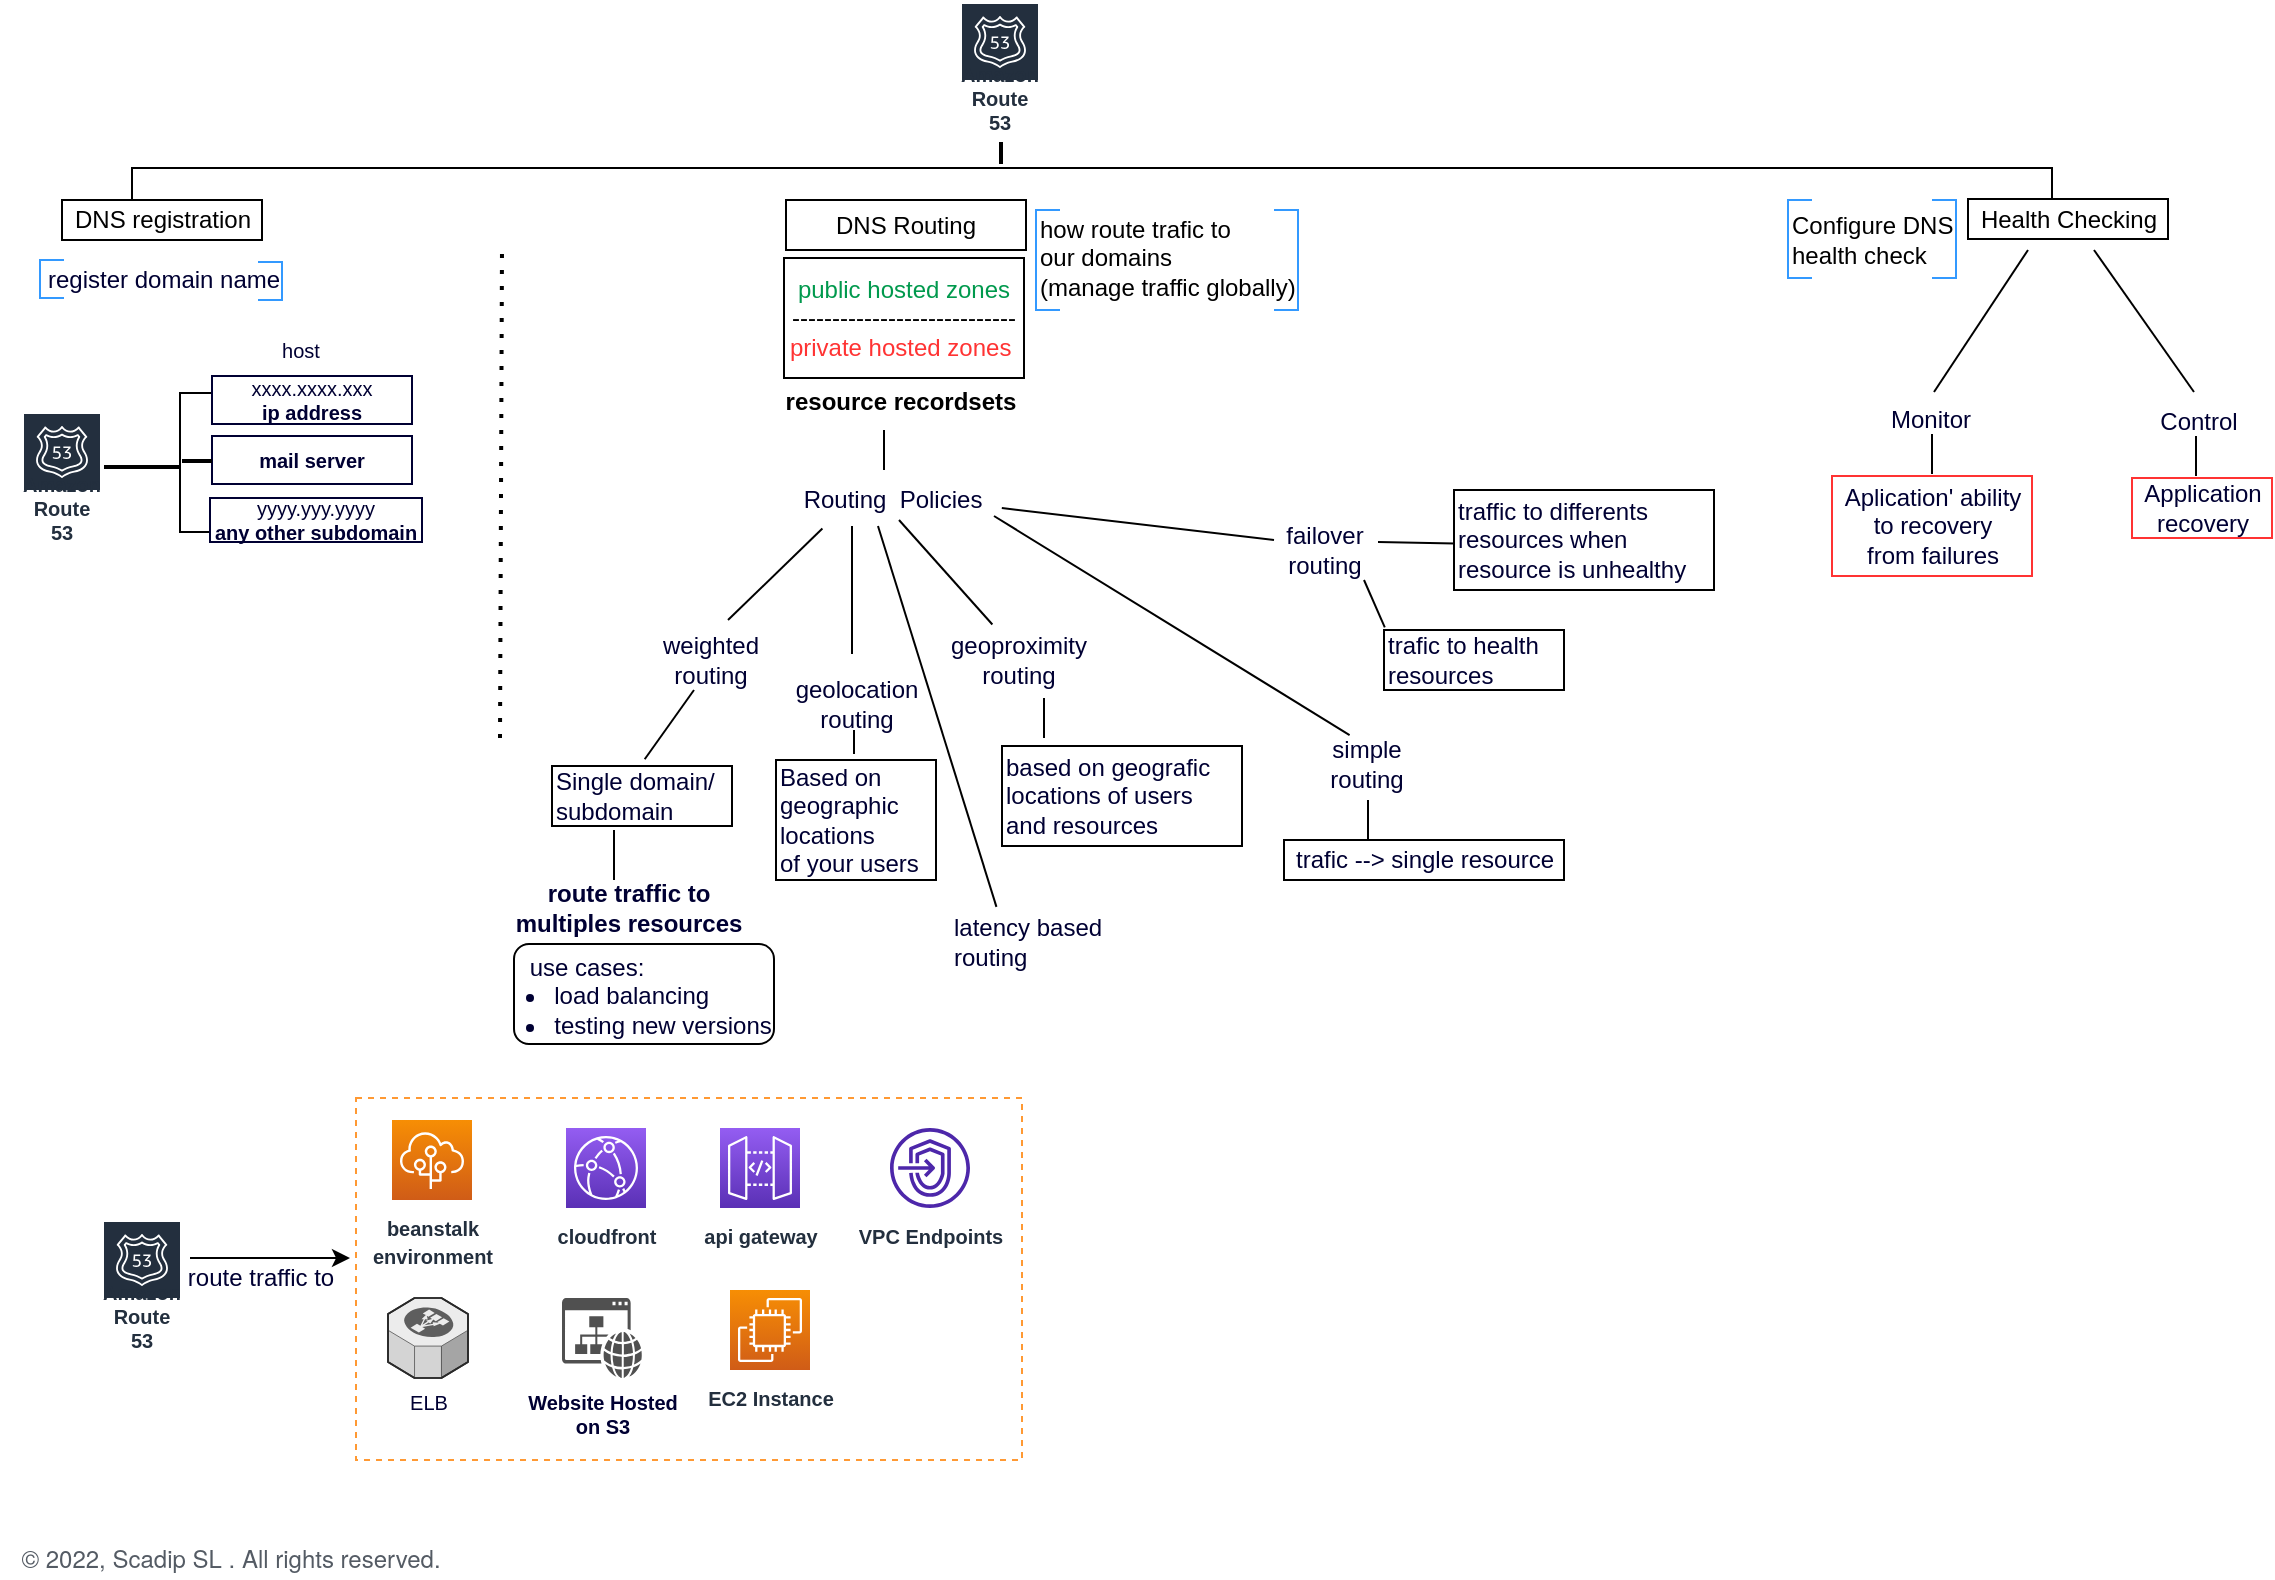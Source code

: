 <mxfile version="20.1.4" type="github">
  <diagram id="7hqPSPKScotGYTefbX5v" name="Page-1">
    <mxGraphModel dx="815" dy="550" grid="1" gridSize="10" guides="1" tooltips="1" connect="1" arrows="1" fold="1" page="1" pageScale="1" pageWidth="1169" pageHeight="827" math="0" shadow="0">
      <root>
        <mxCell id="0" />
        <mxCell id="1" parent="0" />
        <mxCell id="LuacaKuUAbjQaWSRHdwC-1" value="Amazon Route 53" style="sketch=0;outlineConnect=0;fontColor=#232F3E;gradientColor=none;strokeColor=#ffffff;fillColor=#232F3E;dashed=0;verticalLabelPosition=middle;verticalAlign=bottom;align=center;html=1;whiteSpace=wrap;fontSize=10;fontStyle=1;spacing=3;shape=mxgraph.aws4.productIcon;prIcon=mxgraph.aws4.route_53;" parent="1" vertex="1">
          <mxGeometry x="489" y="31" width="40" height="70" as="geometry" />
        </mxCell>
        <mxCell id="LuacaKuUAbjQaWSRHdwC-3" value="DNS registration" style="text;html=1;align=center;verticalAlign=middle;resizable=0;points=[];autosize=1;strokeColor=default;fillColor=none;" parent="1" vertex="1">
          <mxGeometry x="40" y="130" width="100" height="20" as="geometry" />
        </mxCell>
        <mxCell id="LuacaKuUAbjQaWSRHdwC-5" value="Health Checking" style="text;html=1;align=center;verticalAlign=middle;resizable=0;points=[];autosize=1;strokeColor=default;fillColor=none;" parent="1" vertex="1">
          <mxGeometry x="993" y="129.5" width="100" height="20" as="geometry" />
        </mxCell>
        <mxCell id="LuacaKuUAbjQaWSRHdwC-6" value="&lt;b&gt;resource recordsets&lt;/b&gt;" style="text;html=1;align=center;verticalAlign=middle;resizable=0;points=[];autosize=1;strokeColor=none;fillColor=none;" parent="1" vertex="1">
          <mxGeometry x="394" y="221" width="130" height="20" as="geometry" />
        </mxCell>
        <mxCell id="LuacaKuUAbjQaWSRHdwC-10" value="" style="strokeWidth=1;html=1;shape=mxgraph.flowchart.annotation_1;align=left;pointerEvents=1;fontColor=#000033;fillColor=none;strokeColor=#3399FF;" parent="1" vertex="1">
          <mxGeometry x="527" y="135" width="12" height="50" as="geometry" />
        </mxCell>
        <mxCell id="LuacaKuUAbjQaWSRHdwC-11" value="" style="strokeWidth=1;html=1;shape=mxgraph.flowchart.annotation_1;align=left;pointerEvents=1;fontColor=#000033;fillColor=none;direction=west;strokeColor=#3399FF;" parent="1" vertex="1">
          <mxGeometry x="646" y="135" width="12" height="50" as="geometry" />
        </mxCell>
        <mxCell id="LuacaKuUAbjQaWSRHdwC-12" value="how route trafic to &lt;br&gt;our domains&lt;br&gt;(manage traffic globally)" style="text;html=1;align=left;verticalAlign=middle;resizable=0;points=[];autosize=1;strokeColor=none;fillColor=none;fontSize=12;" parent="1" vertex="1">
          <mxGeometry x="527" y="133.5" width="140" height="50" as="geometry" />
        </mxCell>
        <mxCell id="LuacaKuUAbjQaWSRHdwC-22" value="&lt;font color=&quot;#00994d&quot;&gt;public hosted zones&lt;/font&gt;&lt;br&gt;----------------------------&lt;br&gt;&lt;font color=&quot;#ff3333&quot;&gt;private hosted zones&lt;/font&gt;&amp;nbsp;" style="rounded=0;whiteSpace=wrap;html=1;" parent="1" vertex="1">
          <mxGeometry x="401" y="159" width="120" height="60" as="geometry" />
        </mxCell>
        <mxCell id="LuacaKuUAbjQaWSRHdwC-23" value="register domain name" style="text;html=1;align=left;verticalAlign=middle;resizable=0;points=[];autosize=1;strokeColor=none;fillColor=none;fontSize=12;fontColor=#000033;" parent="1" vertex="1">
          <mxGeometry x="31" y="160" width="130" height="20" as="geometry" />
        </mxCell>
        <mxCell id="LuacaKuUAbjQaWSRHdwC-24" value="" style="strokeWidth=1;html=1;shape=mxgraph.flowchart.annotation_1;align=left;pointerEvents=1;fontColor=#000033;fillColor=none;strokeColor=#3399FF;" parent="1" vertex="1">
          <mxGeometry x="29" y="160" width="12" height="19" as="geometry" />
        </mxCell>
        <mxCell id="LuacaKuUAbjQaWSRHdwC-25" value="" style="strokeWidth=1;html=1;shape=mxgraph.flowchart.annotation_1;align=left;pointerEvents=1;fontColor=#000033;fillColor=none;direction=west;strokeColor=#3399FF;" parent="1" vertex="1">
          <mxGeometry x="138" y="161" width="12" height="19" as="geometry" />
        </mxCell>
        <mxCell id="LuacaKuUAbjQaWSRHdwC-26" value="&lt;span style=&quot;color: rgb(0, 0, 0);&quot;&gt;DNS Routing&lt;/span&gt;" style="rounded=0;whiteSpace=wrap;html=1;fontColor=#00994D;" parent="1" vertex="1">
          <mxGeometry x="402" y="130" width="120" height="25" as="geometry" />
        </mxCell>
        <mxCell id="LuacaKuUAbjQaWSRHdwC-32" value="Routing&amp;nbsp; Policies" style="text;html=1;align=center;verticalAlign=middle;resizable=0;points=[];autosize=1;strokeColor=none;fillColor=none;fontColor=#000033;" parent="1" vertex="1">
          <mxGeometry x="405" y="270" width="100" height="20" as="geometry" />
        </mxCell>
        <mxCell id="LuacaKuUAbjQaWSRHdwC-33" value="" style="endArrow=none;html=1;rounded=0;fontColor=#000033;" parent="1" edge="1">
          <mxGeometry width="50" height="50" relative="1" as="geometry">
            <mxPoint x="451" y="265" as="sourcePoint" />
            <mxPoint x="451" y="245" as="targetPoint" />
          </mxGeometry>
        </mxCell>
        <mxCell id="LuacaKuUAbjQaWSRHdwC-36" value="latency based &lt;br&gt;routing" style="text;html=1;align=left;verticalAlign=middle;resizable=0;points=[];autosize=1;strokeColor=none;fillColor=none;fontColor=#000033;" parent="1" vertex="1">
          <mxGeometry x="484" y="486" width="90" height="30" as="geometry" />
        </mxCell>
        <mxCell id="LuacaKuUAbjQaWSRHdwC-40" value="" style="endArrow=none;html=1;rounded=0;fontColor=#000033;entryX=0.282;entryY=1.214;entryDx=0;entryDy=0;entryPerimeter=0;" parent="1" edge="1">
          <mxGeometry width="50" height="50" relative="1" as="geometry">
            <mxPoint x="373" y="340" as="sourcePoint" />
            <mxPoint x="420.2" y="294.28" as="targetPoint" />
          </mxGeometry>
        </mxCell>
        <mxCell id="LuacaKuUAbjQaWSRHdwC-42" value="geolocation&lt;br&gt;routing" style="text;html=1;align=center;verticalAlign=middle;resizable=0;points=[];autosize=1;strokeColor=none;fillColor=none;fontColor=#000033;" parent="1" vertex="1">
          <mxGeometry x="397" y="367" width="80" height="30" as="geometry" />
        </mxCell>
        <mxCell id="LuacaKuUAbjQaWSRHdwC-43" value="geoproximity&lt;br&gt;routing" style="text;html=1;align=center;verticalAlign=middle;resizable=0;points=[];autosize=1;strokeColor=none;fillColor=none;fontColor=#000033;" parent="1" vertex="1">
          <mxGeometry x="478" y="345" width="80" height="30" as="geometry" />
        </mxCell>
        <mxCell id="LuacaKuUAbjQaWSRHdwC-44" value="" style="endArrow=none;html=1;rounded=0;fontColor=#000033;" parent="1" edge="1">
          <mxGeometry width="50" height="50" relative="1" as="geometry">
            <mxPoint x="435" y="357" as="sourcePoint" />
            <mxPoint x="435" y="293" as="targetPoint" />
          </mxGeometry>
        </mxCell>
        <mxCell id="LuacaKuUAbjQaWSRHdwC-45" value="" style="endArrow=none;html=1;rounded=0;fontColor=#000033;exitX=0.34;exitY=-0.091;exitDx=0;exitDy=0;exitPerimeter=0;" parent="1" source="LuacaKuUAbjQaWSRHdwC-43" edge="1">
          <mxGeometry width="50" height="50" relative="1" as="geometry">
            <mxPoint x="458.5" y="343" as="sourcePoint" />
            <mxPoint x="458.5" y="290" as="targetPoint" />
          </mxGeometry>
        </mxCell>
        <mxCell id="LuacaKuUAbjQaWSRHdwC-46" value="" style="endArrow=none;html=1;rounded=0;fontColor=#000033;exitX=0.336;exitY=0.018;exitDx=0;exitDy=0;exitPerimeter=0;" parent="1" source="LuacaKuUAbjQaWSRHdwC-49" edge="1">
          <mxGeometry width="50" height="50" relative="1" as="geometry">
            <mxPoint x="686" y="390" as="sourcePoint" />
            <mxPoint x="506" y="288" as="targetPoint" />
          </mxGeometry>
        </mxCell>
        <mxCell id="LuacaKuUAbjQaWSRHdwC-47" value="failover &lt;br&gt;routing" style="text;html=1;align=center;verticalAlign=middle;resizable=0;points=[];autosize=1;strokeColor=none;fillColor=none;fontColor=#000033;" parent="1" vertex="1">
          <mxGeometry x="646" y="290" width="50" height="30" as="geometry" />
        </mxCell>
        <mxCell id="LuacaKuUAbjQaWSRHdwC-49" value="simple&lt;br&gt;routing" style="text;html=1;align=center;verticalAlign=middle;resizable=0;points=[];autosize=1;strokeColor=none;fillColor=none;fontColor=#000033;" parent="1" vertex="1">
          <mxGeometry x="667" y="397" width="50" height="30" as="geometry" />
        </mxCell>
        <mxCell id="LuacaKuUAbjQaWSRHdwC-50" value="weighted&lt;br&gt;routing" style="text;html=1;align=center;verticalAlign=middle;resizable=0;points=[];autosize=1;strokeColor=none;fillColor=none;fontColor=#000033;" parent="1" vertex="1">
          <mxGeometry x="334" y="345" width="60" height="30" as="geometry" />
        </mxCell>
        <mxCell id="LuacaKuUAbjQaWSRHdwC-52" value="" style="endArrow=none;html=1;rounded=0;fontColor=#000033;entryX=1.049;entryY=0.7;entryDx=0;entryDy=0;entryPerimeter=0;" parent="1" target="LuacaKuUAbjQaWSRHdwC-32" edge="1">
          <mxGeometry width="50" height="50" relative="1" as="geometry">
            <mxPoint x="646" y="300" as="sourcePoint" />
            <mxPoint x="584.1" y="286.72" as="targetPoint" />
          </mxGeometry>
        </mxCell>
        <mxCell id="LuacaKuUAbjQaWSRHdwC-53" value="" style="endArrow=none;html=1;rounded=0;fontColor=#000033;exitX=0.258;exitY=-0.085;exitDx=0;exitDy=0;exitPerimeter=0;" parent="1" source="LuacaKuUAbjQaWSRHdwC-36" edge="1">
          <mxGeometry width="50" height="50" relative="1" as="geometry">
            <mxPoint x="516" y="440" as="sourcePoint" />
            <mxPoint x="448" y="293" as="targetPoint" />
          </mxGeometry>
        </mxCell>
        <mxCell id="LuacaKuUAbjQaWSRHdwC-54" value="" style="endArrow=none;html=1;rounded=0;fontColor=#000033;exitX=0.515;exitY=-0.112;exitDx=0;exitDy=0;exitPerimeter=0;" parent="1" source="LuacaKuUAbjQaWSRHdwC-55" edge="1">
          <mxGeometry width="50" height="50" relative="1" as="geometry">
            <mxPoint x="356" y="410" as="sourcePoint" />
            <mxPoint x="356" y="375" as="targetPoint" />
          </mxGeometry>
        </mxCell>
        <mxCell id="LuacaKuUAbjQaWSRHdwC-55" value="Single domain/&lt;br&gt;subdomain" style="text;html=1;align=left;verticalAlign=middle;resizable=0;points=[];autosize=1;strokeColor=default;fillColor=none;fontColor=#000033;" parent="1" vertex="1">
          <mxGeometry x="285" y="413" width="90" height="30" as="geometry" />
        </mxCell>
        <mxCell id="LuacaKuUAbjQaWSRHdwC-56" value="" style="endArrow=none;html=1;rounded=0;fontColor=#000033;" parent="1" edge="1">
          <mxGeometry width="50" height="50" relative="1" as="geometry">
            <mxPoint x="316" y="470" as="sourcePoint" />
            <mxPoint x="316" y="445" as="targetPoint" />
          </mxGeometry>
        </mxCell>
        <mxCell id="LuacaKuUAbjQaWSRHdwC-57" value="route traffic to &lt;br&gt;multiples resources" style="text;html=1;align=center;verticalAlign=middle;resizable=0;points=[];autosize=1;strokeColor=none;fillColor=none;fontColor=#000033;fontStyle=1" parent="1" vertex="1">
          <mxGeometry x="258" y="469" width="130" height="30" as="geometry" />
        </mxCell>
        <mxCell id="LuacaKuUAbjQaWSRHdwC-58" value="" style="rounded=1;whiteSpace=wrap;html=1;fontColor=#000033;strokeColor=default;" parent="1" vertex="1">
          <mxGeometry x="266" y="502" width="130" height="50" as="geometry" />
        </mxCell>
        <mxCell id="LuacaKuUAbjQaWSRHdwC-59" value="&lt;div style=&quot;text-align: left;&quot;&gt;&lt;ul&gt;&lt;li&gt;&lt;span style=&quot;background-color: initial;&quot;&gt;load balancing&lt;/span&gt;&lt;/li&gt;&lt;li&gt;&lt;span style=&quot;background-color: initial;&quot;&gt;testing new versions&lt;/span&gt;&lt;/li&gt;&lt;/ul&gt;&lt;/div&gt;" style="text;html=1;align=center;verticalAlign=middle;resizable=0;points=[];autosize=1;strokeColor=none;fillColor=none;fontColor=#000033;" parent="1" vertex="1">
          <mxGeometry x="240" y="505" width="160" height="60" as="geometry" />
        </mxCell>
        <mxCell id="LuacaKuUAbjQaWSRHdwC-60" value="use cases:" style="text;html=1;align=center;verticalAlign=middle;resizable=0;points=[];autosize=1;strokeColor=none;fillColor=none;fontColor=#000033;" parent="1" vertex="1">
          <mxGeometry x="267" y="504" width="70" height="20" as="geometry" />
        </mxCell>
        <mxCell id="LuacaKuUAbjQaWSRHdwC-62" value="Based on &lt;br&gt;geographic&amp;nbsp;&lt;br&gt;locations &lt;br&gt;of your users" style="text;html=1;align=left;verticalAlign=middle;resizable=0;points=[];autosize=1;strokeColor=default;fillColor=none;fontColor=#000033;" parent="1" vertex="1">
          <mxGeometry x="397" y="410" width="80" height="60" as="geometry" />
        </mxCell>
        <mxCell id="LuacaKuUAbjQaWSRHdwC-63" value="" style="endArrow=none;html=1;rounded=0;fontColor=#000033;" parent="1" edge="1">
          <mxGeometry width="50" height="50" relative="1" as="geometry">
            <mxPoint x="436" y="407" as="sourcePoint" />
            <mxPoint x="436" y="395" as="targetPoint" />
          </mxGeometry>
        </mxCell>
        <mxCell id="LuacaKuUAbjQaWSRHdwC-64" value="based on geografic &lt;br&gt;locations of users &lt;br&gt;and resources&amp;nbsp;" style="text;html=1;align=left;verticalAlign=middle;resizable=0;points=[];autosize=1;strokeColor=default;fillColor=none;fontColor=#000033;" parent="1" vertex="1">
          <mxGeometry x="510" y="403" width="120" height="50" as="geometry" />
        </mxCell>
        <mxCell id="LuacaKuUAbjQaWSRHdwC-65" value="" style="endArrow=none;html=1;rounded=0;fontColor=#000033;" parent="1" edge="1">
          <mxGeometry width="50" height="50" relative="1" as="geometry">
            <mxPoint x="531" y="399" as="sourcePoint" />
            <mxPoint x="531" y="379" as="targetPoint" />
          </mxGeometry>
        </mxCell>
        <mxCell id="LuacaKuUAbjQaWSRHdwC-66" value="trafic --&amp;gt; single resource" style="text;html=1;align=center;verticalAlign=middle;resizable=0;points=[];autosize=1;strokeColor=default;fillColor=none;fontColor=#000033;" parent="1" vertex="1">
          <mxGeometry x="651" y="450" width="140" height="20" as="geometry" />
        </mxCell>
        <mxCell id="LuacaKuUAbjQaWSRHdwC-68" value="" style="endArrow=none;html=1;rounded=0;fontColor=#000033;" parent="1" edge="1">
          <mxGeometry width="50" height="50" relative="1" as="geometry">
            <mxPoint x="693" y="450" as="sourcePoint" />
            <mxPoint x="693" y="430" as="targetPoint" />
          </mxGeometry>
        </mxCell>
        <mxCell id="LuacaKuUAbjQaWSRHdwC-69" value="trafic to health&lt;br&gt;resources" style="text;html=1;align=left;verticalAlign=middle;resizable=0;points=[];autosize=1;strokeColor=default;fillColor=none;fontColor=#000033;" parent="1" vertex="1">
          <mxGeometry x="701" y="345" width="90" height="30" as="geometry" />
        </mxCell>
        <mxCell id="LuacaKuUAbjQaWSRHdwC-70" value="traffic to differents &lt;br&gt;resources when &lt;br&gt;resource is unhealthy" style="text;html=1;align=left;verticalAlign=middle;resizable=0;points=[];autosize=1;strokeColor=default;fillColor=none;fontColor=#000033;" parent="1" vertex="1">
          <mxGeometry x="736" y="275" width="130" height="50" as="geometry" />
        </mxCell>
        <mxCell id="LuacaKuUAbjQaWSRHdwC-71" value="" style="endArrow=none;html=1;rounded=0;fontColor=#000033;exitX=0.003;exitY=0.535;exitDx=0;exitDy=0;exitPerimeter=0;" parent="1" source="LuacaKuUAbjQaWSRHdwC-70" edge="1">
          <mxGeometry width="50" height="50" relative="1" as="geometry">
            <mxPoint x="726" y="301" as="sourcePoint" />
            <mxPoint x="698" y="301" as="targetPoint" />
          </mxGeometry>
        </mxCell>
        <mxCell id="LuacaKuUAbjQaWSRHdwC-72" value="" style="endArrow=none;html=1;rounded=0;fontColor=#000033;exitX=-0.04;exitY=0.191;exitDx=0;exitDy=0;exitPerimeter=0;" parent="1" edge="1">
          <mxGeometry width="50" height="50" relative="1" as="geometry">
            <mxPoint x="701.4" y="343.73" as="sourcePoint" />
            <mxPoint x="691" y="320" as="targetPoint" />
          </mxGeometry>
        </mxCell>
        <mxCell id="LuacaKuUAbjQaWSRHdwC-74" value="" style="strokeWidth=1;html=1;shape=mxgraph.flowchart.annotation_1;align=left;pointerEvents=1;fontColor=#000033;fillColor=none;strokeColor=#3399FF;" parent="1" vertex="1">
          <mxGeometry x="903" y="130" width="12" height="39" as="geometry" />
        </mxCell>
        <mxCell id="LuacaKuUAbjQaWSRHdwC-75" value="" style="strokeWidth=1;html=1;shape=mxgraph.flowchart.annotation_1;align=left;pointerEvents=1;fontColor=#000033;fillColor=none;direction=west;strokeColor=#3399FF;" parent="1" vertex="1">
          <mxGeometry x="975" y="130" width="12" height="39" as="geometry" />
        </mxCell>
        <mxCell id="LuacaKuUAbjQaWSRHdwC-76" value="Configure DNS &lt;br&gt;health check" style="text;html=1;align=left;verticalAlign=middle;resizable=0;points=[];autosize=1;strokeColor=none;fillColor=none;fontSize=12;" parent="1" vertex="1">
          <mxGeometry x="903" y="134.5" width="100" height="30" as="geometry" />
        </mxCell>
        <mxCell id="LuacaKuUAbjQaWSRHdwC-77" value="" style="endArrow=none;html=1;rounded=0;fontColor=#000033;" parent="1" edge="1">
          <mxGeometry width="50" height="50" relative="1" as="geometry">
            <mxPoint x="976" y="226" as="sourcePoint" />
            <mxPoint x="1023" y="155" as="targetPoint" />
          </mxGeometry>
        </mxCell>
        <mxCell id="LuacaKuUAbjQaWSRHdwC-78" value="" style="endArrow=none;html=1;rounded=0;fontColor=#000033;" parent="1" edge="1">
          <mxGeometry width="50" height="50" relative="1" as="geometry">
            <mxPoint x="1106" y="226" as="sourcePoint" />
            <mxPoint x="1056" y="155" as="targetPoint" />
          </mxGeometry>
        </mxCell>
        <mxCell id="LuacaKuUAbjQaWSRHdwC-79" value="Monitor" style="text;html=1;align=center;verticalAlign=middle;resizable=0;points=[];autosize=1;strokeColor=none;fillColor=none;fontColor=#000033;" parent="1" vertex="1">
          <mxGeometry x="944" y="230" width="60" height="20" as="geometry" />
        </mxCell>
        <mxCell id="LuacaKuUAbjQaWSRHdwC-80" value="Control" style="text;html=1;align=center;verticalAlign=middle;resizable=0;points=[];autosize=1;strokeColor=none;fillColor=none;fontColor=#000033;" parent="1" vertex="1">
          <mxGeometry x="1083" y="231" width="50" height="20" as="geometry" />
        </mxCell>
        <mxCell id="LuacaKuUAbjQaWSRHdwC-81" value="Aplication&#39; ability&lt;br&gt;to recovery&lt;br&gt;from failures" style="text;html=1;align=center;verticalAlign=middle;resizable=0;points=[];autosize=1;strokeColor=#FF3333;fillColor=none;fontColor=#000033;" parent="1" vertex="1">
          <mxGeometry x="925" y="268" width="100" height="50" as="geometry" />
        </mxCell>
        <mxCell id="LuacaKuUAbjQaWSRHdwC-82" value="Application&lt;br&gt;recovery" style="text;html=1;align=center;verticalAlign=middle;resizable=0;points=[];autosize=1;strokeColor=#FF3333;fillColor=none;fontColor=#000033;" parent="1" vertex="1">
          <mxGeometry x="1075" y="269" width="70" height="30" as="geometry" />
        </mxCell>
        <mxCell id="LuacaKuUAbjQaWSRHdwC-83" value="" style="endArrow=none;html=1;rounded=0;fontColor=#000033;" parent="1" edge="1">
          <mxGeometry width="50" height="50" relative="1" as="geometry">
            <mxPoint x="975" y="267" as="sourcePoint" />
            <mxPoint x="975" y="247" as="targetPoint" />
          </mxGeometry>
        </mxCell>
        <mxCell id="LuacaKuUAbjQaWSRHdwC-84" value="" style="endArrow=none;html=1;rounded=0;fontColor=#000033;" parent="1" edge="1">
          <mxGeometry width="50" height="50" relative="1" as="geometry">
            <mxPoint x="1107" y="268" as="sourcePoint" />
            <mxPoint x="1107" y="248" as="targetPoint" />
          </mxGeometry>
        </mxCell>
        <mxCell id="LuacaKuUAbjQaWSRHdwC-85" value="" style="shape=partialRectangle;whiteSpace=wrap;html=1;bottom=1;right=1;left=1;top=0;fillColor=none;routingCenterX=-0.5;rotation=-180;direction=east;" parent="1" vertex="1">
          <mxGeometry x="75" y="114" width="960" height="15" as="geometry" />
        </mxCell>
        <mxCell id="LuacaKuUAbjQaWSRHdwC-86" value="" style="line;strokeWidth=2;direction=south;html=1;" parent="1" vertex="1">
          <mxGeometry x="509" y="101" width="1" height="11" as="geometry" />
        </mxCell>
        <mxCell id="LuacaKuUAbjQaWSRHdwC-87" value="Amazon Route 53" style="sketch=0;outlineConnect=0;fontColor=#232F3E;gradientColor=none;strokeColor=#ffffff;fillColor=#232F3E;dashed=0;verticalLabelPosition=middle;verticalAlign=bottom;align=center;html=1;whiteSpace=wrap;fontSize=10;fontStyle=1;spacing=3;shape=mxgraph.aws4.productIcon;prIcon=mxgraph.aws4.route_53;" parent="1" vertex="1">
          <mxGeometry x="60" y="640" width="40" height="70" as="geometry" />
        </mxCell>
        <mxCell id="LuacaKuUAbjQaWSRHdwC-88" value="route traffic to" style="text;html=1;align=center;verticalAlign=middle;resizable=0;points=[];autosize=1;strokeColor=none;fillColor=none;fontColor=#000033;" parent="1" vertex="1">
          <mxGeometry x="94" y="659" width="90" height="20" as="geometry" />
        </mxCell>
        <mxCell id="LuacaKuUAbjQaWSRHdwC-89" value="" style="rounded=0;whiteSpace=wrap;html=1;dashed=1;sketch=0;strokeColor=#FF9933;strokeWidth=1;fillColor=none;" parent="1" vertex="1">
          <mxGeometry x="187" y="579" width="333" height="181" as="geometry" />
        </mxCell>
        <mxCell id="LuacaKuUAbjQaWSRHdwC-90" value="" style="endArrow=classic;html=1;rounded=0;fontColor=#000033;" parent="1" edge="1">
          <mxGeometry width="50" height="50" relative="1" as="geometry">
            <mxPoint x="104" y="659" as="sourcePoint" />
            <mxPoint x="184" y="659" as="targetPoint" />
          </mxGeometry>
        </mxCell>
        <mxCell id="LuacaKuUAbjQaWSRHdwC-91" value="&lt;font style=&quot;font-size: 10px;&quot;&gt;&lt;b&gt;api gateway&lt;/b&gt;&lt;/font&gt;" style="sketch=0;points=[[0,0,0],[0.25,0,0],[0.5,0,0],[0.75,0,0],[1,0,0],[0,1,0],[0.25,1,0],[0.5,1,0],[0.75,1,0],[1,1,0],[0,0.25,0],[0,0.5,0],[0,0.75,0],[1,0.25,0],[1,0.5,0],[1,0.75,0]];outlineConnect=0;fontColor=#232F3E;gradientColor=#945DF2;gradientDirection=north;fillColor=#5A30B5;strokeColor=#ffffff;dashed=0;verticalLabelPosition=bottom;verticalAlign=top;align=center;html=1;fontSize=12;fontStyle=0;shape=mxgraph.aws4.resourceIcon;resIcon=mxgraph.aws4.api_gateway;aspect=fixed;" parent="1" vertex="1">
          <mxGeometry x="369" y="594" width="40" height="40" as="geometry" />
        </mxCell>
        <mxCell id="LuacaKuUAbjQaWSRHdwC-92" value="&lt;font style=&quot;font-size: 10px;&quot;&gt;&lt;b&gt;cloudfront&lt;/b&gt;&lt;/font&gt;" style="sketch=0;points=[[0,0,0],[0.25,0,0],[0.5,0,0],[0.75,0,0],[1,0,0],[0,1,0],[0.25,1,0],[0.5,1,0],[0.75,1,0],[1,1,0],[0,0.25,0],[0,0.5,0],[0,0.75,0],[1,0.25,0],[1,0.5,0],[1,0.75,0]];outlineConnect=0;fontColor=#232F3E;gradientColor=#945DF2;gradientDirection=north;fillColor=#5A30B5;strokeColor=#ffffff;dashed=0;verticalLabelPosition=bottom;verticalAlign=top;align=center;html=1;fontSize=12;fontStyle=0;aspect=fixed;shape=mxgraph.aws4.resourceIcon;resIcon=mxgraph.aws4.cloudfront;" parent="1" vertex="1">
          <mxGeometry x="292" y="594" width="40" height="40" as="geometry" />
        </mxCell>
        <mxCell id="LuacaKuUAbjQaWSRHdwC-99" value="&lt;b style=&quot;font-size: 10px;&quot;&gt;beanstalk &lt;br&gt;environment&lt;/b&gt;" style="sketch=0;points=[[0,0,0],[0.25,0,0],[0.5,0,0],[0.75,0,0],[1,0,0],[0,1,0],[0.25,1,0],[0.5,1,0],[0.75,1,0],[1,1,0],[0,0.25,0],[0,0.5,0],[0,0.75,0],[1,0.25,0],[1,0.5,0],[1,0.75,0]];outlineConnect=0;fontColor=#232F3E;gradientColor=#F78E04;gradientDirection=north;fillColor=#D05C17;strokeColor=#ffffff;dashed=0;verticalLabelPosition=bottom;verticalAlign=top;align=center;html=1;fontSize=12;fontStyle=0;aspect=fixed;shape=mxgraph.aws4.resourceIcon;resIcon=mxgraph.aws4.elastic_beanstalk;" parent="1" vertex="1">
          <mxGeometry x="205" y="590" width="40" height="40" as="geometry" />
        </mxCell>
        <mxCell id="LuacaKuUAbjQaWSRHdwC-100" value="ELB" style="verticalLabelPosition=bottom;html=1;verticalAlign=top;strokeWidth=1;align=center;outlineConnect=0;dashed=0;outlineConnect=0;shape=mxgraph.aws3d.elasticLoadBalancing;fillColor=#ECECEC;strokeColor=#5E5E5E;aspect=fixed;fontSize=10;fontColor=#000033;" parent="1" vertex="1">
          <mxGeometry x="203" y="679" width="40" height="40" as="geometry" />
        </mxCell>
        <mxCell id="LuacaKuUAbjQaWSRHdwC-102" value="&lt;b&gt;Website Hosted &lt;br&gt;on S3&lt;/b&gt;" style="sketch=0;pointerEvents=1;shadow=0;dashed=0;html=1;strokeColor=none;fillColor=#505050;labelPosition=center;verticalLabelPosition=bottom;verticalAlign=top;outlineConnect=0;align=center;shape=mxgraph.office.concepts.website;fontSize=10;fontColor=#000033;" parent="1" vertex="1">
          <mxGeometry x="290" y="679" width="40" height="40" as="geometry" />
        </mxCell>
        <mxCell id="LuacaKuUAbjQaWSRHdwC-104" value="&lt;b&gt;&lt;font style=&quot;font-size: 10px;&quot;&gt;VPC Endpoints&lt;/font&gt;&lt;/b&gt;" style="sketch=0;outlineConnect=0;fontColor=#232F3E;gradientColor=none;fillColor=#4D27AA;strokeColor=none;dashed=0;verticalLabelPosition=bottom;verticalAlign=top;align=center;html=1;fontSize=12;fontStyle=0;aspect=fixed;pointerEvents=1;shape=mxgraph.aws4.endpoints;" parent="1" vertex="1">
          <mxGeometry x="454" y="594" width="40" height="40" as="geometry" />
        </mxCell>
        <mxCell id="LuacaKuUAbjQaWSRHdwC-105" value="&lt;font style=&quot;font-size: 10px;&quot;&gt;&lt;b&gt;EC2 Instance&lt;/b&gt;&lt;/font&gt;" style="sketch=0;points=[[0,0,0],[0.25,0,0],[0.5,0,0],[0.75,0,0],[1,0,0],[0,1,0],[0.25,1,0],[0.5,1,0],[0.75,1,0],[1,1,0],[0,0.25,0],[0,0.5,0],[0,0.75,0],[1,0.25,0],[1,0.5,0],[1,0.75,0]];outlineConnect=0;fontColor=#232F3E;gradientColor=#F78E04;gradientDirection=north;fillColor=#D05C17;strokeColor=#ffffff;dashed=0;verticalLabelPosition=bottom;verticalAlign=top;align=center;html=1;fontSize=12;fontStyle=0;aspect=fixed;shape=mxgraph.aws4.resourceIcon;resIcon=mxgraph.aws4.ec2;" parent="1" vertex="1">
          <mxGeometry x="374" y="675" width="40" height="40" as="geometry" />
        </mxCell>
        <mxCell id="LuacaKuUAbjQaWSRHdwC-108" value="" style="shape=partialRectangle;whiteSpace=wrap;html=1;bottom=1;right=1;left=1;top=0;fillColor=none;routingCenterX=-0.5;rotation=-180;direction=north;" parent="1" vertex="1">
          <mxGeometry x="99" y="226.5" width="15" height="69.5" as="geometry" />
        </mxCell>
        <mxCell id="LuacaKuUAbjQaWSRHdwC-111" value="xxxx.xxxx.xxx&lt;br&gt;&lt;b&gt;ip address&lt;/b&gt;" style="rounded=0;whiteSpace=wrap;html=1;fontSize=10;fontColor=#000033;strokeColor=#000033;fillColor=none;" parent="1" vertex="1">
          <mxGeometry x="115" y="218" width="100" height="24" as="geometry" />
        </mxCell>
        <mxCell id="LuacaKuUAbjQaWSRHdwC-112" value="&lt;b&gt;mail server&lt;/b&gt;" style="rounded=0;whiteSpace=wrap;html=1;fontSize=10;fontColor=#000033;strokeColor=#000033;fillColor=none;" parent="1" vertex="1">
          <mxGeometry x="115" y="248" width="100" height="24" as="geometry" />
        </mxCell>
        <mxCell id="LuacaKuUAbjQaWSRHdwC-113" value="yyyy.yyy.yyyy&lt;br&gt;&lt;b&gt;any other subdomain&lt;/b&gt;" style="rounded=0;whiteSpace=wrap;html=1;fontSize=10;fontColor=#000033;strokeColor=#000033;fillColor=none;" parent="1" vertex="1">
          <mxGeometry x="114" y="279" width="106" height="22" as="geometry" />
        </mxCell>
        <mxCell id="LuacaKuUAbjQaWSRHdwC-115" value="" style="line;strokeWidth=2;direction=west;html=1;" parent="1" vertex="1">
          <mxGeometry x="100" y="260" width="15" height="1" as="geometry" />
        </mxCell>
        <mxCell id="LuacaKuUAbjQaWSRHdwC-117" value="" style="line;strokeWidth=2;direction=west;html=1;" parent="1" vertex="1">
          <mxGeometry x="61" y="263" width="38" height="1" as="geometry" />
        </mxCell>
        <mxCell id="LuacaKuUAbjQaWSRHdwC-118" value="Amazon Route 53" style="sketch=0;outlineConnect=0;fontColor=#232F3E;gradientColor=none;strokeColor=#ffffff;fillColor=#232F3E;dashed=0;verticalLabelPosition=middle;verticalAlign=bottom;align=center;html=1;whiteSpace=wrap;fontSize=10;fontStyle=1;spacing=3;shape=mxgraph.aws4.productIcon;prIcon=mxgraph.aws4.route_53;" parent="1" vertex="1">
          <mxGeometry x="20" y="236" width="40" height="70" as="geometry" />
        </mxCell>
        <mxCell id="LuacaKuUAbjQaWSRHdwC-119" value="host" style="text;html=1;align=center;verticalAlign=middle;resizable=0;points=[];autosize=1;strokeColor=none;fillColor=none;fontSize=10;fontColor=#000033;" parent="1" vertex="1">
          <mxGeometry x="144" y="195" width="30" height="20" as="geometry" />
        </mxCell>
        <mxCell id="LuacaKuUAbjQaWSRHdwC-120" value="" style="endArrow=none;dashed=1;html=1;dashPattern=1 3;strokeWidth=2;rounded=0;fontColor=#FF3333;" parent="1" edge="1">
          <mxGeometry width="50" height="50" relative="1" as="geometry">
            <mxPoint x="259" y="399" as="sourcePoint" />
            <mxPoint x="260" y="154" as="targetPoint" />
          </mxGeometry>
        </mxCell>
        <mxCell id="FYyOpidDyHOzDRRm7Te9-1" value="&lt;span style=&quot;color: rgb(84, 91, 100); font-family: &amp;quot;Amazon Ember&amp;quot;, &amp;quot;Helvetica Neue&amp;quot;, Roboto, Arial, sans-serif; text-align: start; background-color: rgb(255, 255, 255);&quot;&gt;© 2022, Scadip SL&amp;nbsp;&lt;/span&gt;&lt;span style=&quot;color: rgb(84, 91, 100); font-family: &amp;quot;Amazon Ember&amp;quot;, &amp;quot;Helvetica Neue&amp;quot;, Roboto, Arial, sans-serif; text-align: start; background-color: rgb(255, 255, 255);&quot;&gt;. All rights reserved.&lt;/span&gt;" style="text;html=1;align=center;verticalAlign=middle;resizable=0;points=[];autosize=1;strokeColor=none;fillColor=none;fontSize=12;" parent="1" vertex="1">
          <mxGeometry x="9" y="799" width="230" height="20" as="geometry" />
        </mxCell>
      </root>
    </mxGraphModel>
  </diagram>
</mxfile>
